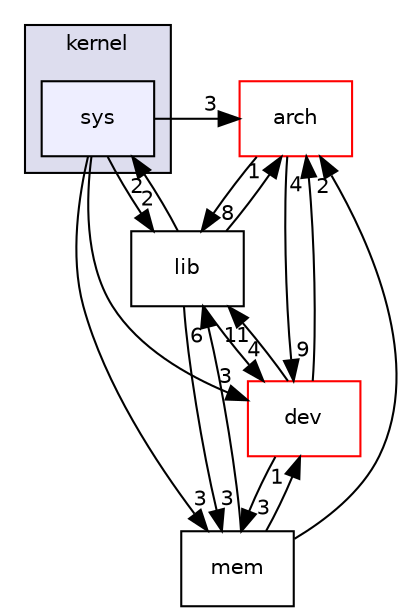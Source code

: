 digraph "sys" {
  compound=true
  node [ fontsize="10", fontname="Helvetica"];
  edge [ labelfontsize="10", labelfontname="Helvetica"];
  subgraph clusterdir_dc43877d82dd332f9fb2071fcca799d6 {
    graph [ bgcolor="#ddddee", pencolor="black", label="kernel" fontname="Helvetica", fontsize="10", URL="dir_dc43877d82dd332f9fb2071fcca799d6.html"]
  dir_673419bcbe62e80b0522bf884daabf0e [shape=box, label="sys", style="filled", fillcolor="#eeeeff", pencolor="black", URL="dir_673419bcbe62e80b0522bf884daabf0e.html"];
  }
  dir_4a04b9aac4eefdd334a78e565f4616f2 [shape=box label="arch" fillcolor="white" style="filled" color="red" URL="dir_4a04b9aac4eefdd334a78e565f4616f2.html"];
  dir_c883bf649c7845365059c82cfcfc2919 [shape=box label="lib" URL="dir_c883bf649c7845365059c82cfcfc2919.html"];
  dir_539c600d05e734858cfd9a589845008d [shape=box label="mem" URL="dir_539c600d05e734858cfd9a589845008d.html"];
  dir_aa74cb49fdf9b71a4ed99e37b64b0c24 [shape=box label="dev" fillcolor="white" style="filled" color="red" URL="dir_aa74cb49fdf9b71a4ed99e37b64b0c24.html"];
  dir_673419bcbe62e80b0522bf884daabf0e->dir_4a04b9aac4eefdd334a78e565f4616f2 [headlabel="3", labeldistance=1.5 headhref="dir_000015_000002.html"];
  dir_673419bcbe62e80b0522bf884daabf0e->dir_c883bf649c7845365059c82cfcfc2919 [headlabel="2", labeldistance=1.5 headhref="dir_000015_000005.html"];
  dir_673419bcbe62e80b0522bf884daabf0e->dir_539c600d05e734858cfd9a589845008d [headlabel="3", labeldistance=1.5 headhref="dir_000015_000011.html"];
  dir_673419bcbe62e80b0522bf884daabf0e->dir_aa74cb49fdf9b71a4ed99e37b64b0c24 [headlabel="3", labeldistance=1.5 headhref="dir_000015_000008.html"];
  dir_4a04b9aac4eefdd334a78e565f4616f2->dir_c883bf649c7845365059c82cfcfc2919 [headlabel="8", labeldistance=1.5 headhref="dir_000002_000005.html"];
  dir_4a04b9aac4eefdd334a78e565f4616f2->dir_aa74cb49fdf9b71a4ed99e37b64b0c24 [headlabel="9", labeldistance=1.5 headhref="dir_000002_000008.html"];
  dir_c883bf649c7845365059c82cfcfc2919->dir_673419bcbe62e80b0522bf884daabf0e [headlabel="2", labeldistance=1.5 headhref="dir_000005_000015.html"];
  dir_c883bf649c7845365059c82cfcfc2919->dir_4a04b9aac4eefdd334a78e565f4616f2 [headlabel="1", labeldistance=1.5 headhref="dir_000005_000002.html"];
  dir_c883bf649c7845365059c82cfcfc2919->dir_539c600d05e734858cfd9a589845008d [headlabel="3", labeldistance=1.5 headhref="dir_000005_000011.html"];
  dir_c883bf649c7845365059c82cfcfc2919->dir_aa74cb49fdf9b71a4ed99e37b64b0c24 [headlabel="4", labeldistance=1.5 headhref="dir_000005_000008.html"];
  dir_539c600d05e734858cfd9a589845008d->dir_4a04b9aac4eefdd334a78e565f4616f2 [headlabel="2", labeldistance=1.5 headhref="dir_000011_000002.html"];
  dir_539c600d05e734858cfd9a589845008d->dir_c883bf649c7845365059c82cfcfc2919 [headlabel="6", labeldistance=1.5 headhref="dir_000011_000005.html"];
  dir_539c600d05e734858cfd9a589845008d->dir_aa74cb49fdf9b71a4ed99e37b64b0c24 [headlabel="1", labeldistance=1.5 headhref="dir_000011_000008.html"];
  dir_aa74cb49fdf9b71a4ed99e37b64b0c24->dir_4a04b9aac4eefdd334a78e565f4616f2 [headlabel="4", labeldistance=1.5 headhref="dir_000008_000002.html"];
  dir_aa74cb49fdf9b71a4ed99e37b64b0c24->dir_c883bf649c7845365059c82cfcfc2919 [headlabel="11", labeldistance=1.5 headhref="dir_000008_000005.html"];
  dir_aa74cb49fdf9b71a4ed99e37b64b0c24->dir_539c600d05e734858cfd9a589845008d [headlabel="3", labeldistance=1.5 headhref="dir_000008_000011.html"];
}
